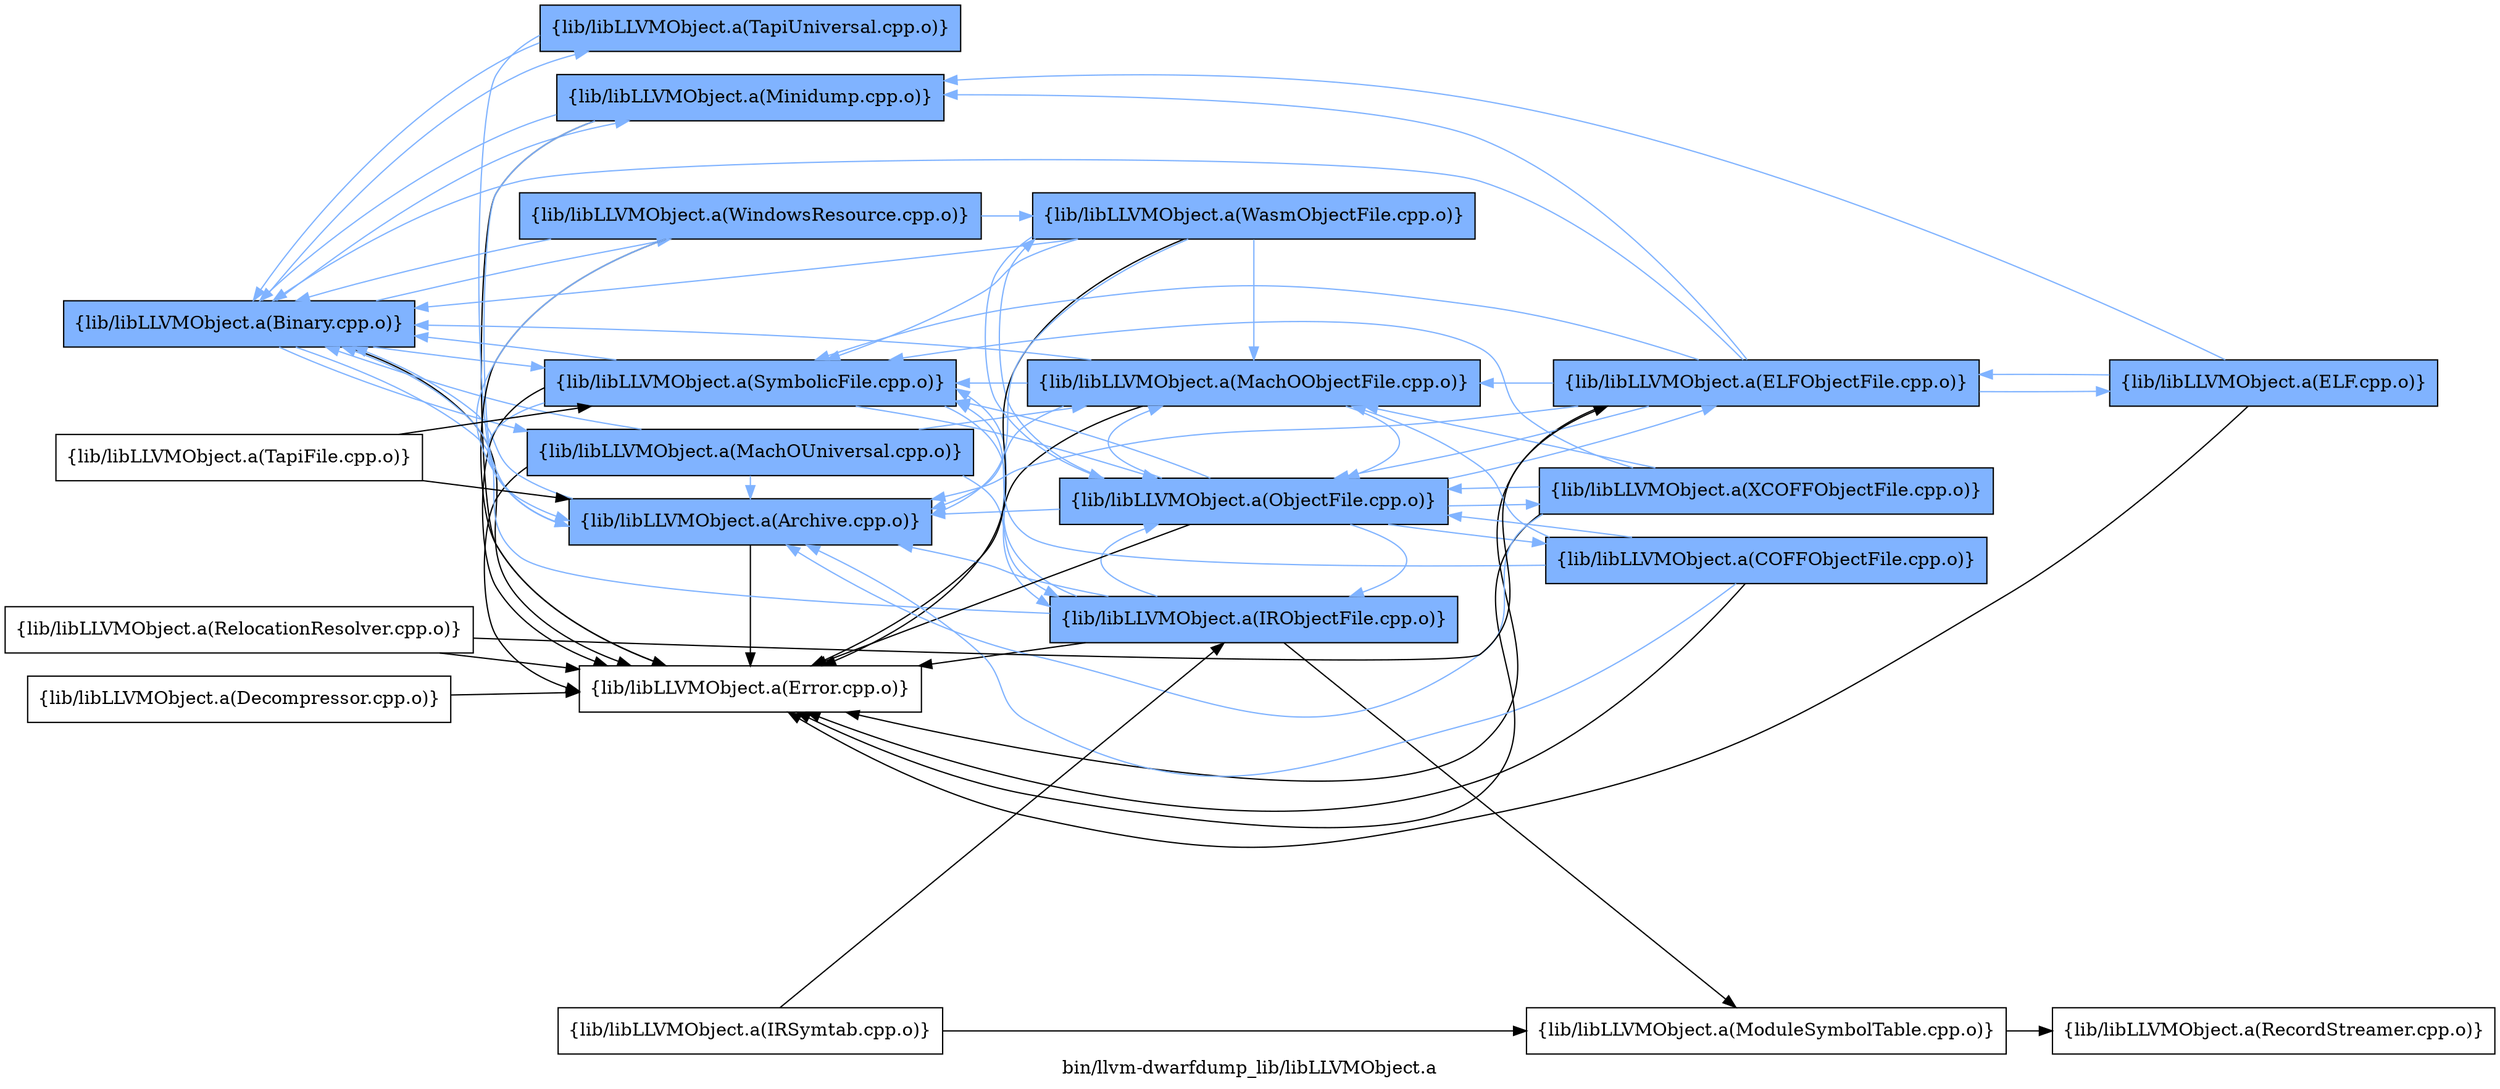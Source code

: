 digraph "bin/llvm-dwarfdump_lib/libLLVMObject.a" {
	label="bin/llvm-dwarfdump_lib/libLLVMObject.a";
	rankdir=LR;
	{ rank=same; Node0x55aabac332b8;  }
	{ rank=same; Node0x55aabac30e28; Node0x55aabac32778; Node0x55aabac33b78; Node0x55aabac33808; Node0x55aabac32ae8; Node0x55aabac32cc8; Node0x55aabac334e8;  }
	{ rank=same; Node0x55aabac30bf8; Node0x55aabac32548; Node0x55aabac35428; Node0x55aabac33c18;  }
	{ rank=same; Node0x55aabac33858; Node0x55aabac352e8; Node0x55aabac36828; Node0x55aabac338f8;  }

	Node0x55aabac332b8 [shape=record,shape=box,group=1,style=filled,fillcolor="0.600000 0.5 1",label="{lib/libLLVMObject.a(Binary.cpp.o)}"];
	Node0x55aabac332b8 -> Node0x55aabac30e28;
	Node0x55aabac332b8 -> Node0x55aabac32778[color="0.600000 0.5 1"];
	Node0x55aabac332b8 -> Node0x55aabac33b78[color="0.600000 0.5 1"];
	Node0x55aabac332b8 -> Node0x55aabac33808[color="0.600000 0.5 1"];
	Node0x55aabac332b8 -> Node0x55aabac32ae8[color="0.600000 0.5 1"];
	Node0x55aabac332b8 -> Node0x55aabac32cc8[color="0.600000 0.5 1"];
	Node0x55aabac332b8 -> Node0x55aabac334e8[color="0.600000 0.5 1"];
	Node0x55aabac30bf8 [shape=record,shape=box,group=1,style=filled,fillcolor="0.600000 0.5 1",label="{lib/libLLVMObject.a(MachOObjectFile.cpp.o)}"];
	Node0x55aabac30bf8 -> Node0x55aabac30e28;
	Node0x55aabac30bf8 -> Node0x55aabac35428[color="0.600000 0.5 1"];
	Node0x55aabac30bf8 -> Node0x55aabac33808[color="0.600000 0.5 1"];
	Node0x55aabac30bf8 -> Node0x55aabac332b8[color="0.600000 0.5 1"];
	Node0x55aabac30bf8 -> Node0x55aabac32ae8[color="0.600000 0.5 1"];
	Node0x55aabac32778 [shape=record,shape=box,group=1,style=filled,fillcolor="0.600000 0.5 1",label="{lib/libLLVMObject.a(MachOUniversal.cpp.o)}"];
	Node0x55aabac32778 -> Node0x55aabac30e28;
	Node0x55aabac32778 -> Node0x55aabac30bf8[color="0.600000 0.5 1"];
	Node0x55aabac32778 -> Node0x55aabac32548[color="0.600000 0.5 1"];
	Node0x55aabac32778 -> Node0x55aabac33808[color="0.600000 0.5 1"];
	Node0x55aabac32778 -> Node0x55aabac332b8[color="0.600000 0.5 1"];
	Node0x55aabac33808 [shape=record,shape=box,group=1,style=filled,fillcolor="0.600000 0.5 1",label="{lib/libLLVMObject.a(Archive.cpp.o)}"];
	Node0x55aabac33808 -> Node0x55aabac30e28;
	Node0x55aabac33808 -> Node0x55aabac332b8[color="0.600000 0.5 1"];
	Node0x55aabac30e28 [shape=record,shape=box,group=0,label="{lib/libLLVMObject.a(Error.cpp.o)}"];
	Node0x55aabac35428 [shape=record,shape=box,group=1,style=filled,fillcolor="0.600000 0.5 1",label="{lib/libLLVMObject.a(ObjectFile.cpp.o)}"];
	Node0x55aabac35428 -> Node0x55aabac30e28;
	Node0x55aabac35428 -> Node0x55aabac30bf8[color="0.600000 0.5 1"];
	Node0x55aabac35428 -> Node0x55aabac32548[color="0.600000 0.5 1"];
	Node0x55aabac35428 -> Node0x55aabac352e8[color="0.600000 0.5 1"];
	Node0x55aabac35428 -> Node0x55aabac36828[color="0.600000 0.5 1"];
	Node0x55aabac35428 -> Node0x55aabac33808[color="0.600000 0.5 1"];
	Node0x55aabac35428 -> Node0x55aabac32ae8[color="0.600000 0.5 1"];
	Node0x55aabac35428 -> Node0x55aabac33c18[color="0.600000 0.5 1"];
	Node0x55aabac35428 -> Node0x55aabac338f8[color="0.600000 0.5 1"];
	Node0x55aabac33f38 [shape=record,shape=box,group=0,label="{lib/libLLVMObject.a(Decompressor.cpp.o)}"];
	Node0x55aabac33f38 -> Node0x55aabac30e28;
	Node0x55aabac309c8 [shape=record,shape=box,group=0,label="{lib/libLLVMObject.a(RelocationResolver.cpp.o)}"];
	Node0x55aabac309c8 -> Node0x55aabac30e28;
	Node0x55aabac309c8 -> Node0x55aabac352e8;
	Node0x55aabac33b78 [shape=record,shape=box,group=1,style=filled,fillcolor="0.600000 0.5 1",label="{lib/libLLVMObject.a(Minidump.cpp.o)}"];
	Node0x55aabac33b78 -> Node0x55aabac30e28;
	Node0x55aabac33b78 -> Node0x55aabac33808[color="0.600000 0.5 1"];
	Node0x55aabac33b78 -> Node0x55aabac332b8[color="0.600000 0.5 1"];
	Node0x55aabac32ae8 [shape=record,shape=box,group=1,style=filled,fillcolor="0.600000 0.5 1",label="{lib/libLLVMObject.a(SymbolicFile.cpp.o)}"];
	Node0x55aabac32ae8 -> Node0x55aabac30e28;
	Node0x55aabac32ae8 -> Node0x55aabac32548[color="0.600000 0.5 1"];
	Node0x55aabac32ae8 -> Node0x55aabac35428[color="0.600000 0.5 1"];
	Node0x55aabac32ae8 -> Node0x55aabac33808[color="0.600000 0.5 1"];
	Node0x55aabac32ae8 -> Node0x55aabac332b8[color="0.600000 0.5 1"];
	Node0x55aabac32cc8 [shape=record,shape=box,group=1,style=filled,fillcolor="0.600000 0.5 1",label="{lib/libLLVMObject.a(TapiUniversal.cpp.o)}"];
	Node0x55aabac32cc8 -> Node0x55aabac33808[color="0.600000 0.5 1"];
	Node0x55aabac32cc8 -> Node0x55aabac332b8[color="0.600000 0.5 1"];
	Node0x55aabac334e8 [shape=record,shape=box,group=1,style=filled,fillcolor="0.600000 0.5 1",label="{lib/libLLVMObject.a(WindowsResource.cpp.o)}"];
	Node0x55aabac334e8 -> Node0x55aabac30e28;
	Node0x55aabac334e8 -> Node0x55aabac33808[color="0.600000 0.5 1"];
	Node0x55aabac334e8 -> Node0x55aabac332b8[color="0.600000 0.5 1"];
	Node0x55aabac334e8 -> Node0x55aabac33c18[color="0.600000 0.5 1"];
	Node0x55aabac32548 [shape=record,shape=box,group=1,style=filled,fillcolor="0.600000 0.5 1",label="{lib/libLLVMObject.a(IRObjectFile.cpp.o)}"];
	Node0x55aabac32548 -> Node0x55aabac30e28;
	Node0x55aabac32548 -> Node0x55aabac33858;
	Node0x55aabac32548 -> Node0x55aabac35428[color="0.600000 0.5 1"];
	Node0x55aabac32548 -> Node0x55aabac33808[color="0.600000 0.5 1"];
	Node0x55aabac32548 -> Node0x55aabac332b8[color="0.600000 0.5 1"];
	Node0x55aabac32548 -> Node0x55aabac32ae8[color="0.600000 0.5 1"];
	Node0x55aabac33858 [shape=record,shape=box,group=0,label="{lib/libLLVMObject.a(ModuleSymbolTable.cpp.o)}"];
	Node0x55aabac33858 -> Node0x55aabac31be8;
	Node0x55aabac32098 [shape=record,shape=box,group=0,label="{lib/libLLVMObject.a(IRSymtab.cpp.o)}"];
	Node0x55aabac32098 -> Node0x55aabac32548;
	Node0x55aabac32098 -> Node0x55aabac33858;
	Node0x55aabac31be8 [shape=record,shape=box,group=0,label="{lib/libLLVMObject.a(RecordStreamer.cpp.o)}"];
	Node0x55aabac352e8 [shape=record,shape=box,group=1,style=filled,fillcolor="0.600000 0.5 1",label="{lib/libLLVMObject.a(ELFObjectFile.cpp.o)}"];
	Node0x55aabac352e8 -> Node0x55aabac30e28;
	Node0x55aabac352e8 -> Node0x55aabac30bf8[color="0.600000 0.5 1"];
	Node0x55aabac352e8 -> Node0x55aabac33b78[color="0.600000 0.5 1"];
	Node0x55aabac352e8 -> Node0x55aabac35428[color="0.600000 0.5 1"];
	Node0x55aabac352e8 -> Node0x55aabac34618[color="0.600000 0.5 1"];
	Node0x55aabac352e8 -> Node0x55aabac33808[color="0.600000 0.5 1"];
	Node0x55aabac352e8 -> Node0x55aabac332b8[color="0.600000 0.5 1"];
	Node0x55aabac352e8 -> Node0x55aabac32ae8[color="0.600000 0.5 1"];
	Node0x55aabac36828 [shape=record,shape=box,group=1,style=filled,fillcolor="0.600000 0.5 1",label="{lib/libLLVMObject.a(COFFObjectFile.cpp.o)}"];
	Node0x55aabac36828 -> Node0x55aabac30e28;
	Node0x55aabac36828 -> Node0x55aabac30bf8[color="0.600000 0.5 1"];
	Node0x55aabac36828 -> Node0x55aabac35428[color="0.600000 0.5 1"];
	Node0x55aabac36828 -> Node0x55aabac33808[color="0.600000 0.5 1"];
	Node0x55aabac36828 -> Node0x55aabac32ae8[color="0.600000 0.5 1"];
	Node0x55aabac33c18 [shape=record,shape=box,group=1,style=filled,fillcolor="0.600000 0.5 1",label="{lib/libLLVMObject.a(WasmObjectFile.cpp.o)}"];
	Node0x55aabac33c18 -> Node0x55aabac30e28;
	Node0x55aabac33c18 -> Node0x55aabac30bf8[color="0.600000 0.5 1"];
	Node0x55aabac33c18 -> Node0x55aabac35428[color="0.600000 0.5 1"];
	Node0x55aabac33c18 -> Node0x55aabac33808[color="0.600000 0.5 1"];
	Node0x55aabac33c18 -> Node0x55aabac332b8[color="0.600000 0.5 1"];
	Node0x55aabac33c18 -> Node0x55aabac32ae8[color="0.600000 0.5 1"];
	Node0x55aabac338f8 [shape=record,shape=box,group=1,style=filled,fillcolor="0.600000 0.5 1",label="{lib/libLLVMObject.a(XCOFFObjectFile.cpp.o)}"];
	Node0x55aabac338f8 -> Node0x55aabac30e28;
	Node0x55aabac338f8 -> Node0x55aabac30bf8[color="0.600000 0.5 1"];
	Node0x55aabac338f8 -> Node0x55aabac35428[color="0.600000 0.5 1"];
	Node0x55aabac338f8 -> Node0x55aabac33808[color="0.600000 0.5 1"];
	Node0x55aabac338f8 -> Node0x55aabac32ae8[color="0.600000 0.5 1"];
	Node0x55aabac34618 [shape=record,shape=box,group=1,style=filled,fillcolor="0.600000 0.5 1",label="{lib/libLLVMObject.a(ELF.cpp.o)}"];
	Node0x55aabac34618 -> Node0x55aabac30e28;
	Node0x55aabac34618 -> Node0x55aabac33b78[color="0.600000 0.5 1"];
	Node0x55aabac34618 -> Node0x55aabac352e8[color="0.600000 0.5 1"];
	Node0x55aabac32458 [shape=record,shape=box,group=0,label="{lib/libLLVMObject.a(TapiFile.cpp.o)}"];
	Node0x55aabac32458 -> Node0x55aabac33808;
	Node0x55aabac32458 -> Node0x55aabac32ae8;
}
